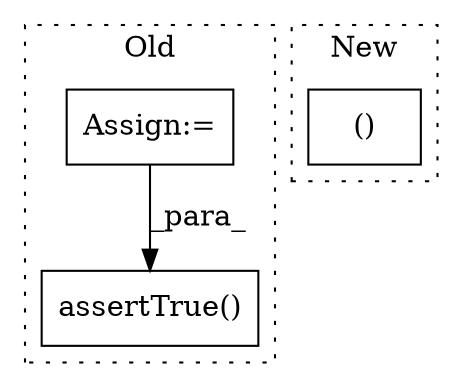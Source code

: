 digraph G {
subgraph cluster0 {
1 [label="assertTrue()" a="75" s="5810,5858" l="16,1" shape="box"];
3 [label="Assign:=" a="68" s="5387" l="3" shape="box"];
label = "Old";
style="dotted";
}
subgraph cluster1 {
2 [label="()" a="54" s="5667" l="31" shape="box"];
label = "New";
style="dotted";
}
3 -> 1 [label="_para_"];
}